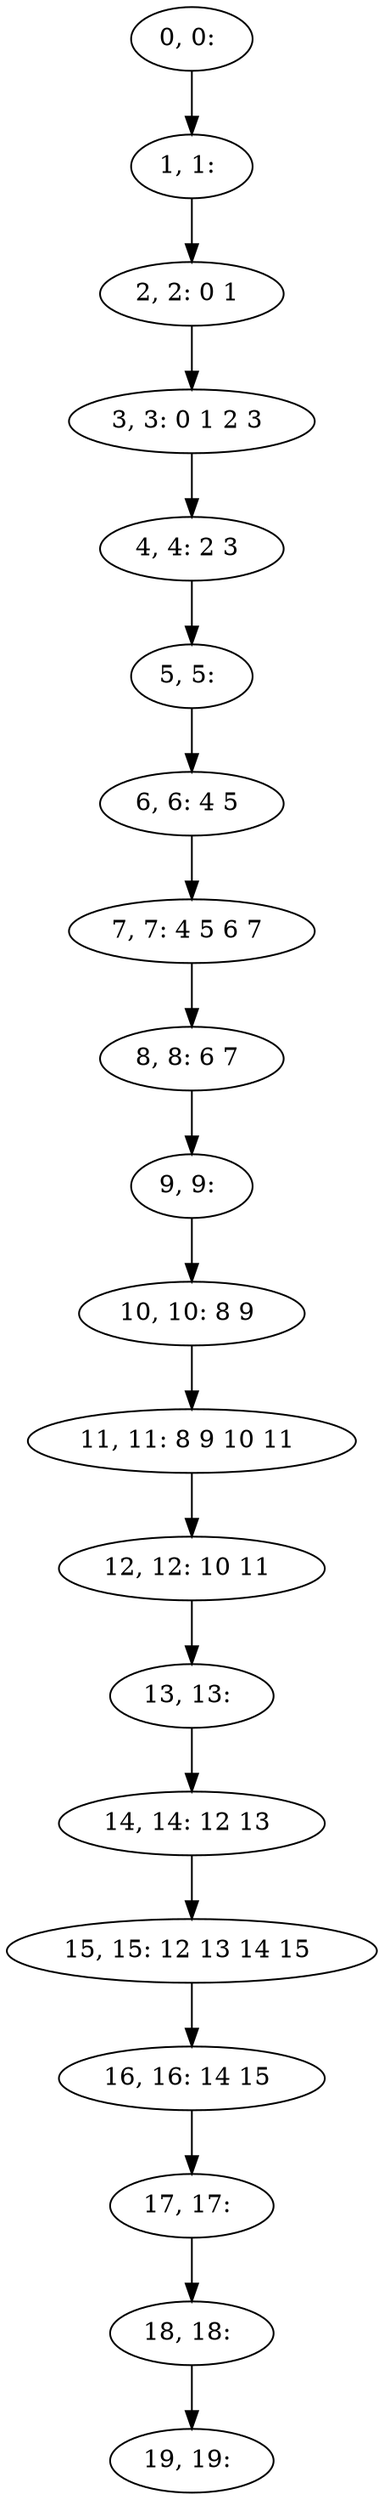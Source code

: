 digraph G {
0[label="0, 0: "];
1[label="1, 1: "];
2[label="2, 2: 0 1 "];
3[label="3, 3: 0 1 2 3 "];
4[label="4, 4: 2 3 "];
5[label="5, 5: "];
6[label="6, 6: 4 5 "];
7[label="7, 7: 4 5 6 7 "];
8[label="8, 8: 6 7 "];
9[label="9, 9: "];
10[label="10, 10: 8 9 "];
11[label="11, 11: 8 9 10 11 "];
12[label="12, 12: 10 11 "];
13[label="13, 13: "];
14[label="14, 14: 12 13 "];
15[label="15, 15: 12 13 14 15 "];
16[label="16, 16: 14 15 "];
17[label="17, 17: "];
18[label="18, 18: "];
19[label="19, 19: "];
0->1 ;
1->2 ;
2->3 ;
3->4 ;
4->5 ;
5->6 ;
6->7 ;
7->8 ;
8->9 ;
9->10 ;
10->11 ;
11->12 ;
12->13 ;
13->14 ;
14->15 ;
15->16 ;
16->17 ;
17->18 ;
18->19 ;
}
